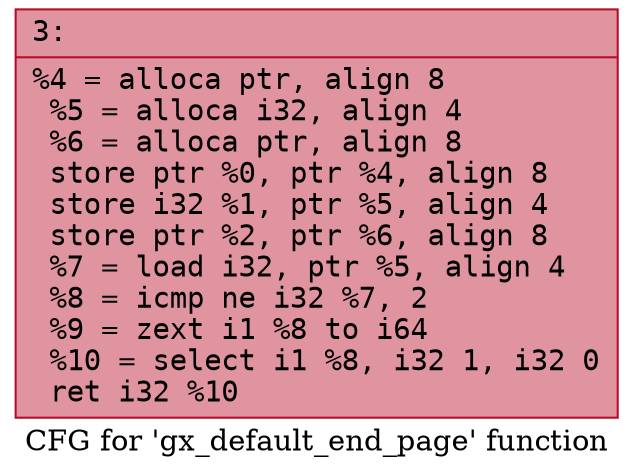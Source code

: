 digraph "CFG for 'gx_default_end_page' function" {
	label="CFG for 'gx_default_end_page' function";

	Node0x600000046df0 [shape=record,color="#b70d28ff", style=filled, fillcolor="#b70d2870" fontname="Courier",label="{3:\l|  %4 = alloca ptr, align 8\l  %5 = alloca i32, align 4\l  %6 = alloca ptr, align 8\l  store ptr %0, ptr %4, align 8\l  store i32 %1, ptr %5, align 4\l  store ptr %2, ptr %6, align 8\l  %7 = load i32, ptr %5, align 4\l  %8 = icmp ne i32 %7, 2\l  %9 = zext i1 %8 to i64\l  %10 = select i1 %8, i32 1, i32 0\l  ret i32 %10\l}"];
}
